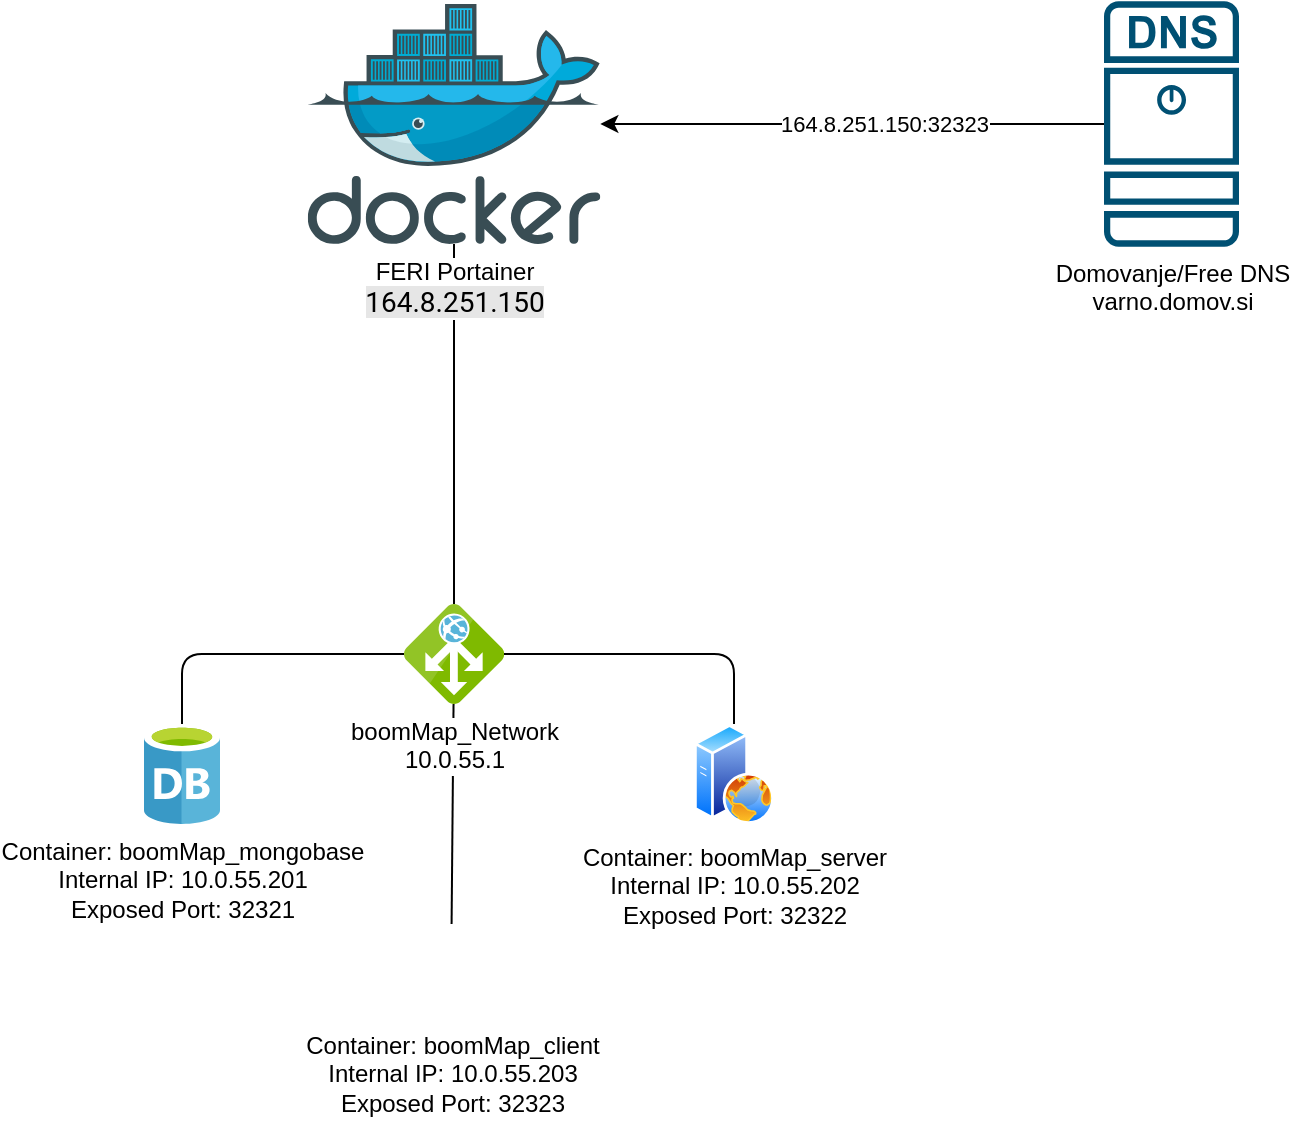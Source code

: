 <mxfile version="14.3.0" type="device"><diagram id="gVk3CLxcVlXAFJQ1LP1G" name="Page-1"><mxGraphModel dx="2062" dy="1127" grid="1" gridSize="10" guides="1" tooltips="1" connect="1" arrows="1" fold="1" page="1" pageScale="1" pageWidth="850" pageHeight="1100" math="0" shadow="0"><root><mxCell id="0"/><mxCell id="1" parent="0"/><mxCell id="OFk2Hl6Yv7YQfJvaVcC2-13" value="" style="endArrow=none;html=1;" edge="1" parent="1" source="OFk2Hl6Yv7YQfJvaVcC2-8" target="OFk2Hl6Yv7YQfJvaVcC2-4"><mxGeometry width="50" height="50" relative="1" as="geometry"><mxPoint x="400" y="600" as="sourcePoint"/><mxPoint x="450" y="550" as="targetPoint"/></mxGeometry></mxCell><mxCell id="OFk2Hl6Yv7YQfJvaVcC2-17" value="" style="endArrow=none;html=1;" edge="1" parent="1" source="OFk2Hl6Yv7YQfJvaVcC2-1" target="OFk2Hl6Yv7YQfJvaVcC2-4"><mxGeometry width="50" height="50" relative="1" as="geometry"><mxPoint x="400" y="600" as="sourcePoint"/><mxPoint x="450" y="550" as="targetPoint"/></mxGeometry></mxCell><mxCell id="OFk2Hl6Yv7YQfJvaVcC2-1" value="FERI Portainer&lt;br&gt;&lt;font face=&quot;roboto, sans-serif&quot;&gt;&lt;span style=&quot;font-size: 14px ; background-color: rgb(230 , 230 , 230)&quot;&gt;164.8.251.150&lt;/span&gt;&lt;/font&gt;" style="aspect=fixed;html=1;points=[];align=center;image;fontSize=12;image=img/lib/mscae/Docker.svg;" vertex="1" parent="1"><mxGeometry x="231.83" y="410" width="146.34" height="120" as="geometry"/></mxCell><mxCell id="OFk2Hl6Yv7YQfJvaVcC2-3" value="Container: boomMap_mongobase&lt;br&gt;Internal IP: 10.0.55.201&lt;br&gt;Exposed Port: 32321" style="aspect=fixed;html=1;points=[];align=center;image;fontSize=12;image=img/lib/mscae/Database_General.svg;" vertex="1" parent="1"><mxGeometry x="150" y="770" width="38" height="50" as="geometry"/></mxCell><mxCell id="OFk2Hl6Yv7YQfJvaVcC2-4" value="boomMap_Network&lt;br&gt;10.0.55.1" style="aspect=fixed;html=1;points=[];align=center;image;fontSize=12;image=img/lib/mscae/Application_Gateway.svg;" vertex="1" parent="1"><mxGeometry x="280" y="710" width="50" height="50" as="geometry"/></mxCell><mxCell id="OFk2Hl6Yv7YQfJvaVcC2-5" value="" style="endArrow=none;html=1;" edge="1" parent="1" source="OFk2Hl6Yv7YQfJvaVcC2-3" target="OFk2Hl6Yv7YQfJvaVcC2-4"><mxGeometry width="50" height="50" relative="1" as="geometry"><mxPoint x="188" y="790" as="sourcePoint"/><mxPoint x="238" y="740" as="targetPoint"/><Array as="points"><mxPoint x="169" y="735"/></Array></mxGeometry></mxCell><mxCell id="OFk2Hl6Yv7YQfJvaVcC2-6" value="Container: boomMap_server&lt;br&gt;Internal IP: 10.0.55.202&lt;br&gt;Exposed Port: 32322" style="aspect=fixed;perimeter=ellipsePerimeter;html=1;align=center;shadow=0;dashed=0;spacingTop=3;image;image=img/lib/active_directory/web_server.svg;" vertex="1" parent="1"><mxGeometry x="425" y="770" width="40" height="50" as="geometry"/></mxCell><mxCell id="OFk2Hl6Yv7YQfJvaVcC2-7" value="" style="endArrow=none;html=1;" edge="1" parent="1" source="OFk2Hl6Yv7YQfJvaVcC2-4" target="OFk2Hl6Yv7YQfJvaVcC2-6"><mxGeometry width="50" height="50" relative="1" as="geometry"><mxPoint x="400" y="600" as="sourcePoint"/><mxPoint x="450" y="550" as="targetPoint"/><Array as="points"><mxPoint x="445" y="735"/></Array></mxGeometry></mxCell><mxCell id="OFk2Hl6Yv7YQfJvaVcC2-8" value="Container: boomMap_client&lt;br&gt;Internal IP: 10.0.55.203&lt;br&gt;Exposed Port: 32323" style="shape=image;html=1;verticalAlign=top;verticalLabelPosition=bottom;labelBackgroundColor=#ffffff;imageAspect=0;aspect=fixed;image=https://cdn4.iconfinder.com/data/icons/logos-3/600/React.js_logo-128.png" vertex="1" parent="1"><mxGeometry x="280" y="870" width="47.17" height="47.17" as="geometry"/></mxCell><mxCell id="OFk2Hl6Yv7YQfJvaVcC2-19" style="edgeStyle=orthogonalEdgeStyle;rounded=0;orthogonalLoop=1;jettySize=auto;html=1;" edge="1" parent="1" source="OFk2Hl6Yv7YQfJvaVcC2-18" target="OFk2Hl6Yv7YQfJvaVcC2-1"><mxGeometry relative="1" as="geometry"/></mxCell><mxCell id="OFk2Hl6Yv7YQfJvaVcC2-20" value="164.8.251.150:32323" style="edgeLabel;html=1;align=center;verticalAlign=middle;resizable=0;points=[];" vertex="1" connectable="0" parent="OFk2Hl6Yv7YQfJvaVcC2-19"><mxGeometry x="-0.251" y="2" relative="1" as="geometry"><mxPoint x="-15.99" y="-1.9" as="offset"/></mxGeometry></mxCell><mxCell id="OFk2Hl6Yv7YQfJvaVcC2-18" value="Domovanje/Free DNS&lt;br&gt;varno.domov.si" style="points=[[0.015,0.015,0],[0.985,0.015,0],[0.985,0.985,0],[0.015,0.985,0],[0.25,0,0],[0.5,0,0],[0.75,0,0],[1,0.25,0],[1,0.5,0],[1,0.75,0],[0.75,1,0],[0.5,1,0],[0.25,1,0],[0,0.75,0],[0,0.5,0],[0,0.25,0]];verticalLabelPosition=bottom;html=1;verticalAlign=top;aspect=fixed;align=center;pointerEvents=1;shape=mxgraph.cisco19.dns_server;fillColor=#005073;strokeColor=none;" vertex="1" parent="1"><mxGeometry x="630" y="408.64" width="67.5" height="122.73" as="geometry"/></mxCell></root></mxGraphModel></diagram></mxfile>